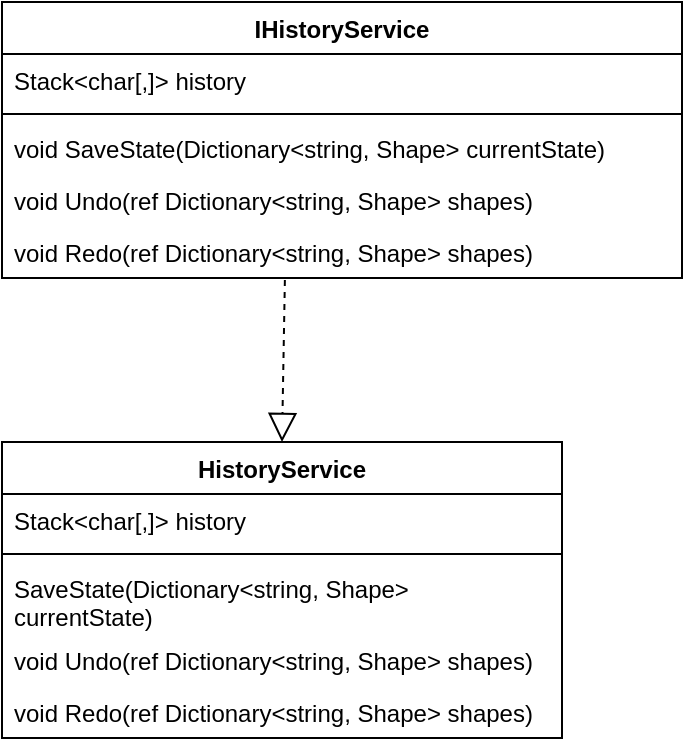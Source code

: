 <mxfile version="24.4.0" type="device">
  <diagram name="Страница — 1" id="qQj5SURkqOIo06X-kr97">
    <mxGraphModel dx="1036" dy="614" grid="1" gridSize="10" guides="1" tooltips="1" connect="1" arrows="1" fold="1" page="1" pageScale="1" pageWidth="827" pageHeight="1169" math="0" shadow="0">
      <root>
        <mxCell id="0" />
        <mxCell id="1" parent="0" />
        <mxCell id="6StHUqtxt__LX5LR3RV--1" value="HistoryService" style="swimlane;fontStyle=1;align=center;verticalAlign=top;childLayout=stackLayout;horizontal=1;startSize=26;horizontalStack=0;resizeParent=1;resizeParentMax=0;resizeLast=0;collapsible=1;marginBottom=0;whiteSpace=wrap;html=1;" parent="1" vertex="1">
          <mxGeometry x="360" y="280" width="280" height="148" as="geometry" />
        </mxCell>
        <mxCell id="6StHUqtxt__LX5LR3RV--2" value="Stack&amp;lt;char[,]&amp;gt; history" style="text;strokeColor=none;fillColor=none;align=left;verticalAlign=top;spacingLeft=4;spacingRight=4;overflow=hidden;rotatable=0;points=[[0,0.5],[1,0.5]];portConstraint=eastwest;whiteSpace=wrap;html=1;" parent="6StHUqtxt__LX5LR3RV--1" vertex="1">
          <mxGeometry y="26" width="280" height="26" as="geometry" />
        </mxCell>
        <mxCell id="6StHUqtxt__LX5LR3RV--3" value="" style="line;strokeWidth=1;fillColor=none;align=left;verticalAlign=middle;spacingTop=-1;spacingLeft=3;spacingRight=3;rotatable=0;labelPosition=right;points=[];portConstraint=eastwest;strokeColor=inherit;" parent="6StHUqtxt__LX5LR3RV--1" vertex="1">
          <mxGeometry y="52" width="280" height="8" as="geometry" />
        </mxCell>
        <mxCell id="6StHUqtxt__LX5LR3RV--4" value="SaveState(Dictionary&amp;lt;string, Shape&amp;gt; currentState)" style="text;strokeColor=none;fillColor=none;align=left;verticalAlign=top;spacingLeft=4;spacingRight=4;overflow=hidden;rotatable=0;points=[[0,0.5],[1,0.5]];portConstraint=eastwest;whiteSpace=wrap;html=1;" parent="6StHUqtxt__LX5LR3RV--1" vertex="1">
          <mxGeometry y="60" width="280" height="36" as="geometry" />
        </mxCell>
        <mxCell id="6StHUqtxt__LX5LR3RV--11" value="void Undo(ref Dictionary&amp;lt;string, Shape&amp;gt; shapes)" style="text;strokeColor=none;fillColor=none;align=left;verticalAlign=top;spacingLeft=4;spacingRight=4;overflow=hidden;rotatable=0;points=[[0,0.5],[1,0.5]];portConstraint=eastwest;whiteSpace=wrap;html=1;" parent="6StHUqtxt__LX5LR3RV--1" vertex="1">
          <mxGeometry y="96" width="280" height="26" as="geometry" />
        </mxCell>
        <mxCell id="6StHUqtxt__LX5LR3RV--12" value="void Redo(ref Dictionary&amp;lt;string, Shape&amp;gt; shapes)" style="text;strokeColor=none;fillColor=none;align=left;verticalAlign=top;spacingLeft=4;spacingRight=4;overflow=hidden;rotatable=0;points=[[0,0.5],[1,0.5]];portConstraint=eastwest;whiteSpace=wrap;html=1;" parent="6StHUqtxt__LX5LR3RV--1" vertex="1">
          <mxGeometry y="122" width="280" height="26" as="geometry" />
        </mxCell>
        <mxCell id="6StHUqtxt__LX5LR3RV--5" value="IHistoryService" style="swimlane;fontStyle=1;align=center;verticalAlign=top;childLayout=stackLayout;horizontal=1;startSize=26;horizontalStack=0;resizeParent=1;resizeParentMax=0;resizeLast=0;collapsible=1;marginBottom=0;whiteSpace=wrap;html=1;" parent="1" vertex="1">
          <mxGeometry x="360" y="60" width="340" height="138" as="geometry" />
        </mxCell>
        <mxCell id="6StHUqtxt__LX5LR3RV--6" value="Stack&amp;lt;char[,]&amp;gt; history" style="text;strokeColor=none;fillColor=none;align=left;verticalAlign=top;spacingLeft=4;spacingRight=4;overflow=hidden;rotatable=0;points=[[0,0.5],[1,0.5]];portConstraint=eastwest;whiteSpace=wrap;html=1;" parent="6StHUqtxt__LX5LR3RV--5" vertex="1">
          <mxGeometry y="26" width="340" height="26" as="geometry" />
        </mxCell>
        <mxCell id="6StHUqtxt__LX5LR3RV--7" value="" style="line;strokeWidth=1;fillColor=none;align=left;verticalAlign=middle;spacingTop=-1;spacingLeft=3;spacingRight=3;rotatable=0;labelPosition=right;points=[];portConstraint=eastwest;strokeColor=inherit;" parent="6StHUqtxt__LX5LR3RV--5" vertex="1">
          <mxGeometry y="52" width="340" height="8" as="geometry" />
        </mxCell>
        <mxCell id="6StHUqtxt__LX5LR3RV--8" value="void SaveState(Dictionary&amp;lt;string, Shape&amp;gt; currentState)" style="text;strokeColor=none;fillColor=none;align=left;verticalAlign=top;spacingLeft=4;spacingRight=4;overflow=hidden;rotatable=0;points=[[0,0.5],[1,0.5]];portConstraint=eastwest;whiteSpace=wrap;html=1;" parent="6StHUqtxt__LX5LR3RV--5" vertex="1">
          <mxGeometry y="60" width="340" height="26" as="geometry" />
        </mxCell>
        <mxCell id="6StHUqtxt__LX5LR3RV--10" value="void Undo(ref Dictionary&amp;lt;string, Shape&amp;gt; shapes)" style="text;strokeColor=none;fillColor=none;align=left;verticalAlign=top;spacingLeft=4;spacingRight=4;overflow=hidden;rotatable=0;points=[[0,0.5],[1,0.5]];portConstraint=eastwest;whiteSpace=wrap;html=1;" parent="6StHUqtxt__LX5LR3RV--5" vertex="1">
          <mxGeometry y="86" width="340" height="26" as="geometry" />
        </mxCell>
        <mxCell id="6StHUqtxt__LX5LR3RV--13" value="void Redo(ref Dictionary&amp;lt;string, Shape&amp;gt; shapes)" style="text;strokeColor=none;fillColor=none;align=left;verticalAlign=top;spacingLeft=4;spacingRight=4;overflow=hidden;rotatable=0;points=[[0,0.5],[1,0.5]];portConstraint=eastwest;whiteSpace=wrap;html=1;" parent="6StHUqtxt__LX5LR3RV--5" vertex="1">
          <mxGeometry y="112" width="340" height="26" as="geometry" />
        </mxCell>
        <mxCell id="6StHUqtxt__LX5LR3RV--16" value="" style="endArrow=block;dashed=1;endFill=0;endSize=12;html=1;rounded=0;entryX=0.5;entryY=0;entryDx=0;entryDy=0;exitX=0.416;exitY=1.038;exitDx=0;exitDy=0;exitPerimeter=0;" parent="1" target="6StHUqtxt__LX5LR3RV--1" edge="1" source="6StHUqtxt__LX5LR3RV--13">
          <mxGeometry width="160" relative="1" as="geometry">
            <mxPoint x="464.5" y="224" as="sourcePoint" />
            <mxPoint x="464.5" y="294" as="targetPoint" />
          </mxGeometry>
        </mxCell>
      </root>
    </mxGraphModel>
  </diagram>
</mxfile>
